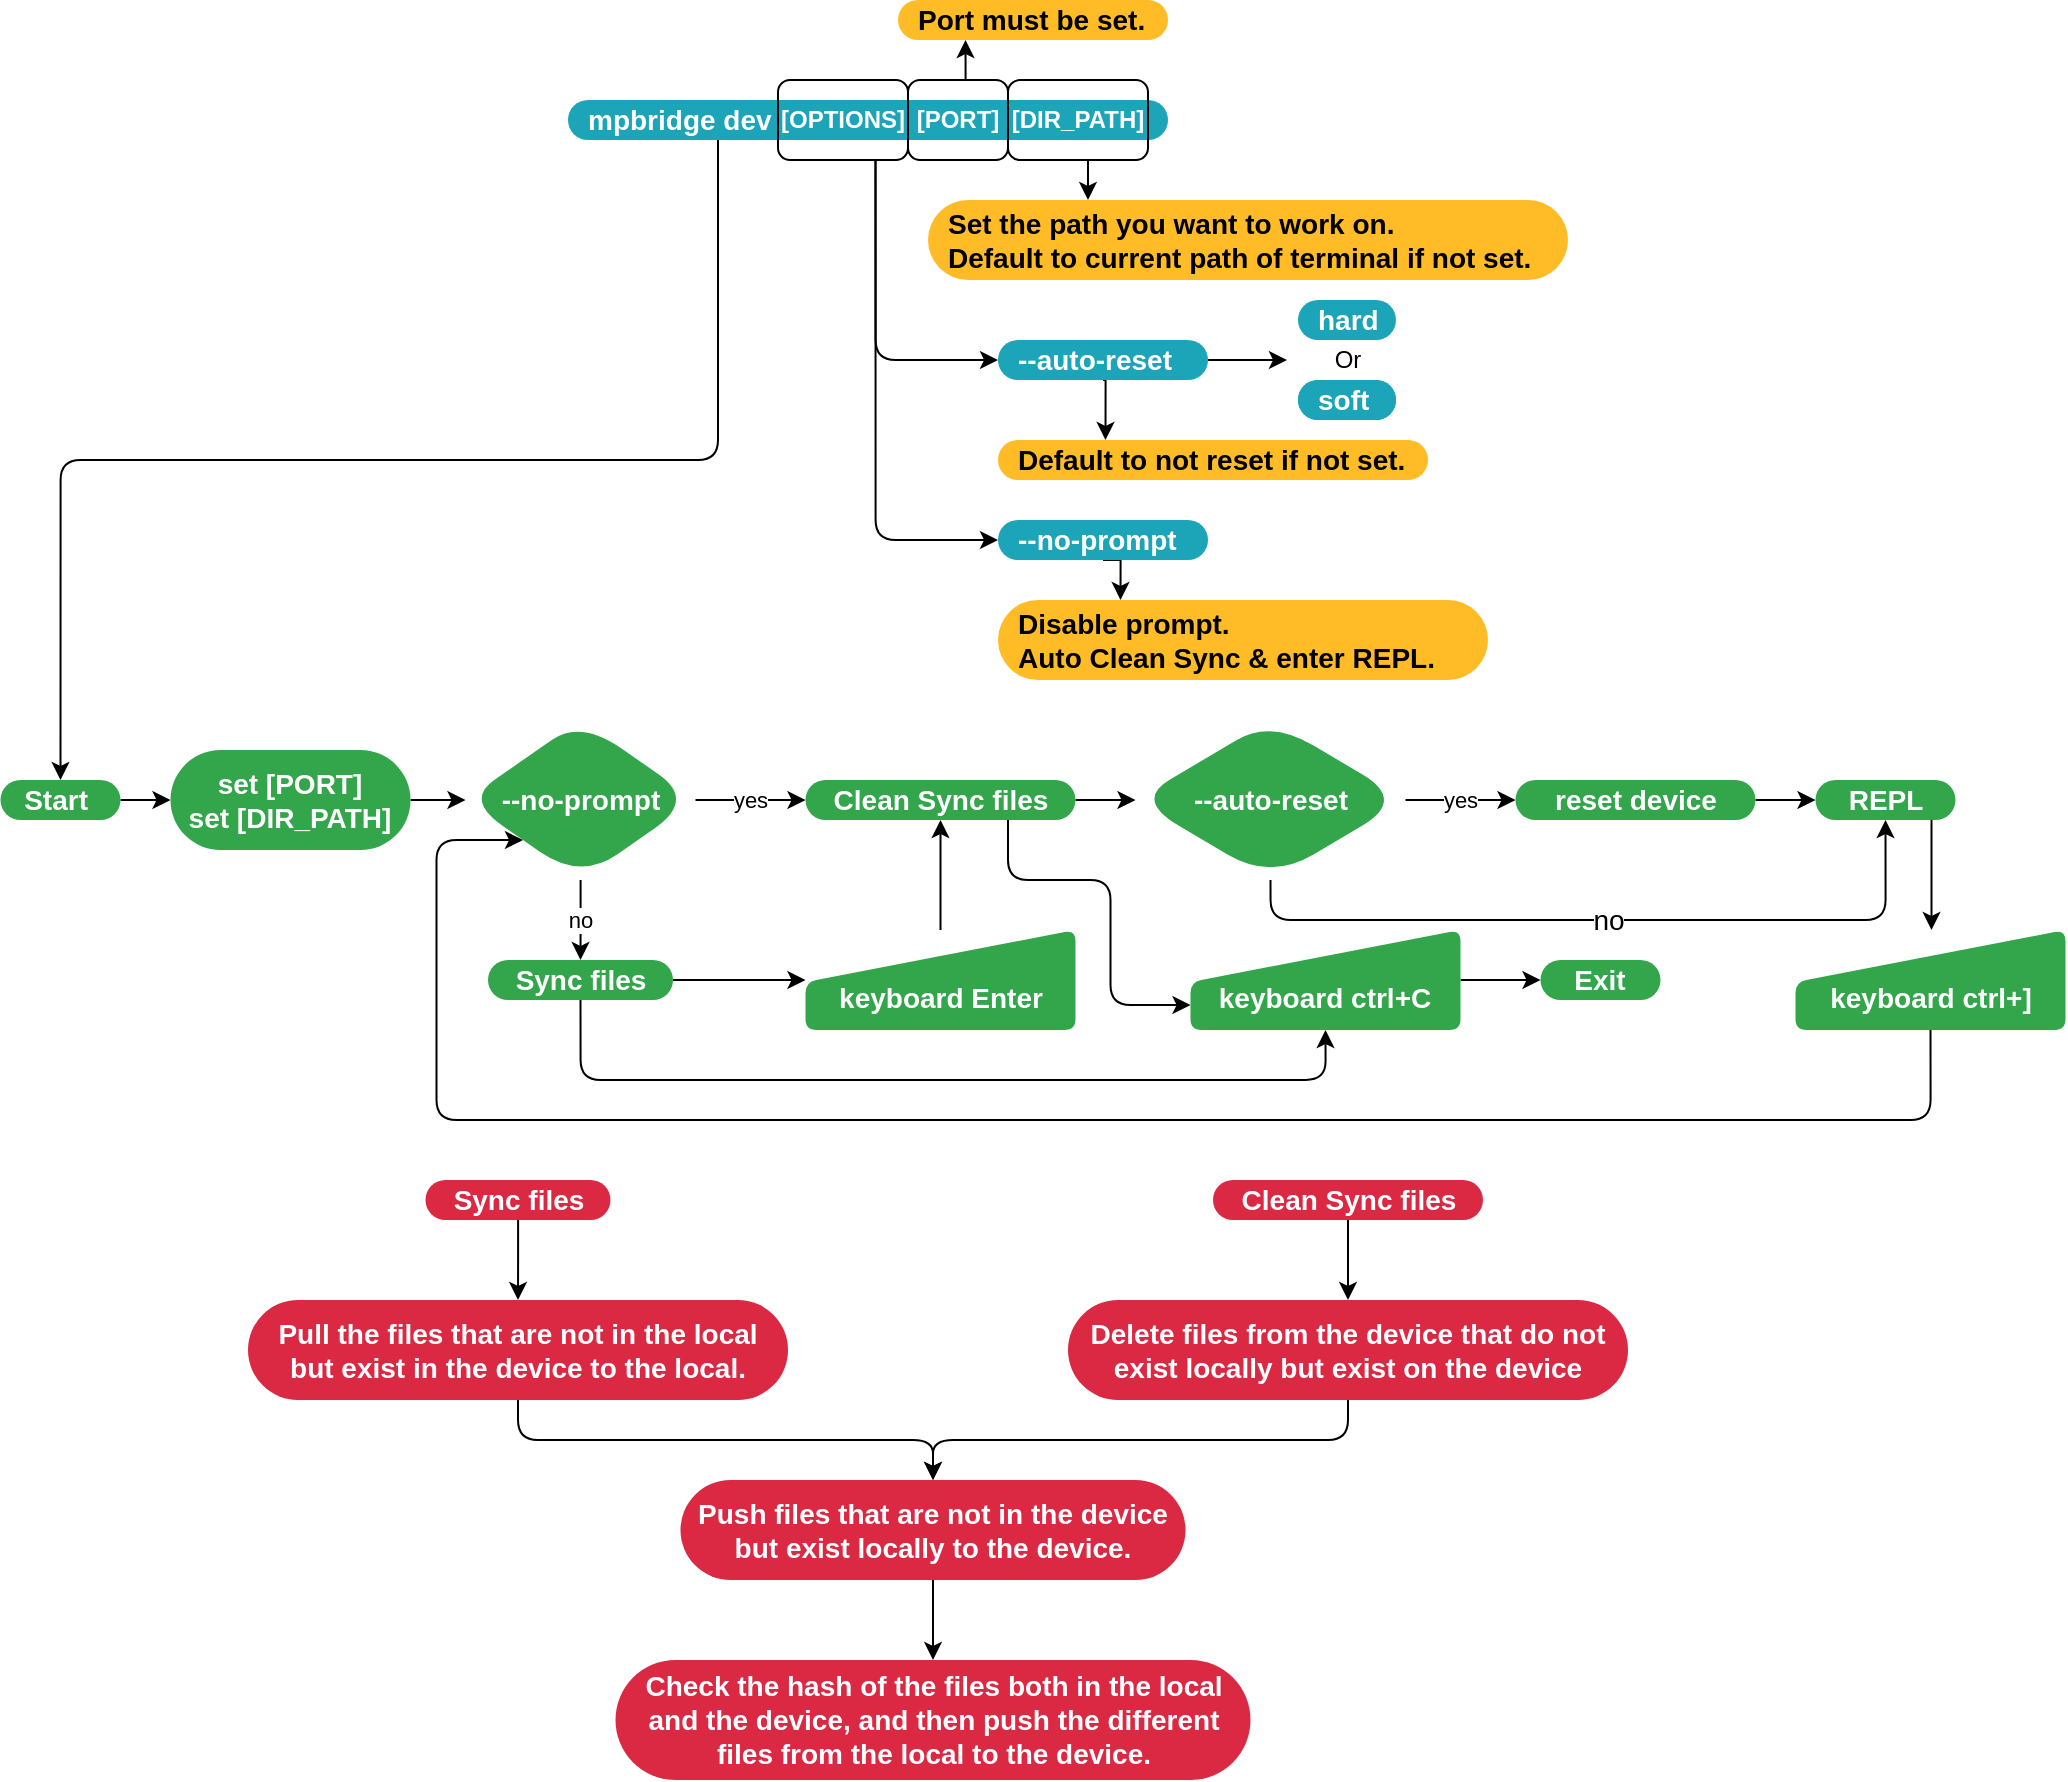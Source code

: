 <mxfile version="20.8.20" type="github" pages="3">
  <diagram name="Page-1" id="c7558073-3199-34d8-9f00-42111426c3f3">
    <mxGraphModel dx="1930" dy="1352" grid="1" gridSize="10" guides="1" tooltips="1" connect="1" arrows="1" fold="1" page="1" pageScale="1" pageWidth="826" pageHeight="1169" background="none" math="0" shadow="0">
      <root>
        <mxCell id="0" />
        <mxCell id="1" parent="0" />
        <mxCell id="varm7BmF9Hz2hoY3t86C-212" style="edgeStyle=orthogonalEdgeStyle;rounded=1;orthogonalLoop=1;jettySize=auto;html=1;exitX=0.25;exitY=1;exitDx=0;exitDy=0;entryX=0.5;entryY=0;entryDx=0;entryDy=0;labelBorderColor=none;fontSize=14;fontColor=#000000;" parent="1" source="varm7BmF9Hz2hoY3t86C-103" target="varm7BmF9Hz2hoY3t86C-161" edge="1">
          <mxGeometry relative="1" as="geometry" />
        </mxCell>
        <mxCell id="varm7BmF9Hz2hoY3t86C-103" value="mpbridge dev&amp;nbsp;&amp;nbsp;" style="rounded=1;whiteSpace=wrap;html=1;arcSize=50;strokeColor=none;strokeWidth=1;fillColor=#1CA5B8;fontColor=#ffffff;whiteSpace=wrap;align=left;verticalAlign=middle;spacingLeft=0;fontStyle=1;fontSize=14;spacing=10;" parent="1" vertex="1">
          <mxGeometry x="330" y="190" width="300" height="20" as="geometry" />
        </mxCell>
        <mxCell id="varm7BmF9Hz2hoY3t86C-105" value="Port must be set." style="rounded=1;whiteSpace=wrap;html=1;arcSize=50;strokeColor=none;strokeWidth=1;fillColor=#FFBC26;fontColor=#000000;whiteSpace=wrap;align=left;verticalAlign=middle;spacingLeft=0;fontStyle=1;fontSize=14;spacing=10;" parent="1" vertex="1">
          <mxGeometry x="495" y="140" width="135" height="20" as="geometry" />
        </mxCell>
        <mxCell id="varm7BmF9Hz2hoY3t86C-110" value="&lt;div&gt;Set the path you want to work on.&lt;/div&gt;&lt;div&gt;Default to current path of terminal if not set.&lt;/div&gt;" style="rounded=1;whiteSpace=wrap;html=1;arcSize=50;strokeColor=none;strokeWidth=1;fillColor=#FFBC26;fontColor=#000000;whiteSpace=wrap;align=left;verticalAlign=middle;spacingLeft=0;fontStyle=1;fontSize=14;spacing=10;" parent="1" vertex="1">
          <mxGeometry x="510" y="240" width="320" height="40" as="geometry" />
        </mxCell>
        <mxCell id="varm7BmF9Hz2hoY3t86C-157" style="edgeStyle=orthogonalEdgeStyle;rounded=0;orthogonalLoop=1;jettySize=auto;html=1;exitX=0.5;exitY=0;exitDx=0;exitDy=0;entryX=0.25;entryY=1;entryDx=0;entryDy=0;" parent="1" source="varm7BmF9Hz2hoY3t86C-122" target="varm7BmF9Hz2hoY3t86C-105" edge="1">
          <mxGeometry relative="1" as="geometry" />
        </mxCell>
        <mxCell id="varm7BmF9Hz2hoY3t86C-122" value="&lt;b&gt;&lt;font color=&quot;#ffffff&quot;&gt;[PORT]&lt;/font&gt;&lt;/b&gt;" style="rounded=1;whiteSpace=wrap;html=1;fillStyle=auto;fillColor=none;" parent="1" vertex="1">
          <mxGeometry x="500" y="180" width="50" height="40" as="geometry" />
        </mxCell>
        <mxCell id="varm7BmF9Hz2hoY3t86C-158" style="edgeStyle=orthogonalEdgeStyle;rounded=0;orthogonalLoop=1;jettySize=auto;html=1;exitX=0.5;exitY=1;exitDx=0;exitDy=0;entryX=0.25;entryY=0;entryDx=0;entryDy=0;" parent="1" source="varm7BmF9Hz2hoY3t86C-123" target="varm7BmF9Hz2hoY3t86C-110" edge="1">
          <mxGeometry relative="1" as="geometry" />
        </mxCell>
        <mxCell id="varm7BmF9Hz2hoY3t86C-123" value="&lt;b&gt;&lt;font color=&quot;#ffffff&quot;&gt;[DIR_PATH]&lt;/font&gt;&lt;/b&gt;" style="rounded=1;whiteSpace=wrap;html=1;fillStyle=auto;fillColor=none;" parent="1" vertex="1">
          <mxGeometry x="550" y="180" width="70" height="40" as="geometry" />
        </mxCell>
        <mxCell id="varm7BmF9Hz2hoY3t86C-130" style="edgeStyle=orthogonalEdgeStyle;rounded=1;orthogonalLoop=1;jettySize=auto;html=1;exitX=0.75;exitY=1;exitDx=0;exitDy=0;entryX=0;entryY=0.5;entryDx=0;entryDy=0;startArrow=none;" parent="1" source="varm7BmF9Hz2hoY3t86C-129" target="varm7BmF9Hz2hoY3t86C-133" edge="1">
          <mxGeometry relative="1" as="geometry">
            <mxPoint x="490" y="260" as="sourcePoint" />
            <mxPoint x="630" y="300.0" as="targetPoint" />
            <Array as="points">
              <mxPoint x="484" y="320" />
            </Array>
          </mxGeometry>
        </mxCell>
        <mxCell id="varm7BmF9Hz2hoY3t86C-151" style="edgeStyle=orthogonalEdgeStyle;rounded=1;orthogonalLoop=1;jettySize=auto;html=1;exitX=0.75;exitY=1;exitDx=0;exitDy=0;entryX=0;entryY=0.5;entryDx=0;entryDy=0;" parent="1" source="varm7BmF9Hz2hoY3t86C-129" target="varm7BmF9Hz2hoY3t86C-150" edge="1">
          <mxGeometry relative="1" as="geometry" />
        </mxCell>
        <mxCell id="varm7BmF9Hz2hoY3t86C-129" value="&lt;font color=&quot;#ffffff&quot;&gt;&lt;b&gt;[OPTIONS]&lt;/b&gt;&lt;/font&gt;" style="rounded=1;whiteSpace=wrap;html=1;fillStyle=auto;fillColor=none;" parent="1" vertex="1">
          <mxGeometry x="435" y="180" width="65" height="40" as="geometry" />
        </mxCell>
        <mxCell id="varm7BmF9Hz2hoY3t86C-146" style="edgeStyle=orthogonalEdgeStyle;rounded=0;orthogonalLoop=1;jettySize=auto;html=1;exitX=1;exitY=0.5;exitDx=0;exitDy=0;entryX=0;entryY=0.5;entryDx=0;entryDy=0;" parent="1" source="varm7BmF9Hz2hoY3t86C-133" target="varm7BmF9Hz2hoY3t86C-143" edge="1">
          <mxGeometry relative="1" as="geometry" />
        </mxCell>
        <mxCell id="varm7BmF9Hz2hoY3t86C-159" style="edgeStyle=orthogonalEdgeStyle;rounded=0;orthogonalLoop=1;jettySize=auto;html=1;exitX=0.5;exitY=1;exitDx=0;exitDy=0;entryX=0.25;entryY=0;entryDx=0;entryDy=0;" parent="1" source="varm7BmF9Hz2hoY3t86C-133" target="varm7BmF9Hz2hoY3t86C-147" edge="1">
          <mxGeometry relative="1" as="geometry" />
        </mxCell>
        <mxCell id="varm7BmF9Hz2hoY3t86C-133" value="--auto-reset" style="rounded=1;whiteSpace=wrap;html=1;fontSize=14;align=left;fillColor=#1CA5B8;strokeColor=none;fontColor=#ffffff;arcSize=50;strokeWidth=1;spacingLeft=0;fontStyle=1;spacing=10;" parent="1" vertex="1">
          <mxGeometry x="545" y="310" width="105" height="20" as="geometry" />
        </mxCell>
        <mxCell id="varm7BmF9Hz2hoY3t86C-144" value="" style="group" parent="1" vertex="1" connectable="0">
          <mxGeometry x="695" y="290" width="54.5" height="60" as="geometry" />
        </mxCell>
        <mxCell id="varm7BmF9Hz2hoY3t86C-137" value="soft" style="rounded=1;whiteSpace=wrap;html=1;fontSize=14;align=left;fillColor=#1CA5B8;strokeColor=none;fontColor=#ffffff;arcSize=50;strokeWidth=1;spacingLeft=0;fontStyle=1;spacing=10;" parent="varm7BmF9Hz2hoY3t86C-144" vertex="1">
          <mxGeometry y="40" width="49" height="20" as="geometry" />
        </mxCell>
        <mxCell id="varm7BmF9Hz2hoY3t86C-145" value="" style="group" parent="varm7BmF9Hz2hoY3t86C-144" vertex="1" connectable="0">
          <mxGeometry x="-5.5" width="60" height="60" as="geometry" />
        </mxCell>
        <mxCell id="varm7BmF9Hz2hoY3t86C-136" value="hard" style="rounded=1;whiteSpace=wrap;html=1;fontSize=14;align=left;fillColor=#1CA5B8;strokeColor=none;fontColor=#ffffff;arcSize=50;strokeWidth=1;spacingLeft=0;fontStyle=1;spacing=10;" parent="varm7BmF9Hz2hoY3t86C-145" vertex="1">
          <mxGeometry x="5.5" width="49" height="20" as="geometry" />
        </mxCell>
        <mxCell id="varm7BmF9Hz2hoY3t86C-142" value="soft" style="rounded=1;whiteSpace=wrap;html=1;fontSize=14;align=left;fillColor=#1CA5B8;strokeColor=none;fontColor=#ffffff;arcSize=50;strokeWidth=1;spacingLeft=0;fontStyle=1;spacing=10;" parent="varm7BmF9Hz2hoY3t86C-145" vertex="1">
          <mxGeometry x="5.5" y="40" width="49" height="20" as="geometry" />
        </mxCell>
        <mxCell id="varm7BmF9Hz2hoY3t86C-143" value="Or" style="text;html=1;strokeColor=none;fillColor=none;align=center;verticalAlign=middle;whiteSpace=wrap;rounded=0;" parent="varm7BmF9Hz2hoY3t86C-145" vertex="1">
          <mxGeometry y="15" width="60" height="30" as="geometry" />
        </mxCell>
        <mxCell id="varm7BmF9Hz2hoY3t86C-147" value="Default to not reset if not set." style="rounded=1;whiteSpace=wrap;html=1;arcSize=50;strokeColor=none;strokeWidth=1;fillColor=#FFBC26;fontColor=#000000;whiteSpace=wrap;align=left;verticalAlign=middle;spacingLeft=0;fontStyle=1;fontSize=14;spacing=10;" parent="1" vertex="1">
          <mxGeometry x="545" y="360" width="215" height="20" as="geometry" />
        </mxCell>
        <mxCell id="varm7BmF9Hz2hoY3t86C-160" style="edgeStyle=orthogonalEdgeStyle;rounded=0;orthogonalLoop=1;jettySize=auto;html=1;exitX=0.5;exitY=1;exitDx=0;exitDy=0;entryX=0.25;entryY=0;entryDx=0;entryDy=0;" parent="1" source="varm7BmF9Hz2hoY3t86C-150" target="varm7BmF9Hz2hoY3t86C-156" edge="1">
          <mxGeometry relative="1" as="geometry" />
        </mxCell>
        <mxCell id="varm7BmF9Hz2hoY3t86C-150" value="--no-prompt" style="rounded=1;whiteSpace=wrap;html=1;fontSize=14;align=left;fillColor=#1CA5B8;strokeColor=none;fontColor=#ffffff;arcSize=50;strokeWidth=1;spacingLeft=0;fontStyle=1;spacing=10;" parent="1" vertex="1">
          <mxGeometry x="545" y="400" width="105" height="20" as="geometry" />
        </mxCell>
        <mxCell id="varm7BmF9Hz2hoY3t86C-156" value="Disable prompt.&lt;br&gt;Auto&amp;nbsp;Clean Sync &amp;amp; enter&amp;nbsp;REPL." style="rounded=1;whiteSpace=wrap;html=1;arcSize=50;strokeColor=none;strokeWidth=1;fillColor=#FFBC26;fontColor=#000000;whiteSpace=wrap;align=left;verticalAlign=middle;spacingLeft=0;fontStyle=1;fontSize=14;spacing=10;" parent="1" vertex="1">
          <mxGeometry x="545" y="440" width="245" height="40" as="geometry" />
        </mxCell>
        <mxCell id="4ESGH94lrr7zL_kRy-XP-4" style="edgeStyle=orthogonalEdgeStyle;rounded=0;orthogonalLoop=1;jettySize=auto;html=1;exitX=1;exitY=0.5;exitDx=0;exitDy=0;entryX=0;entryY=0.5;entryDx=0;entryDy=0;fontColor=#FFFFFF;" parent="1" source="varm7BmF9Hz2hoY3t86C-161" target="4ESGH94lrr7zL_kRy-XP-1" edge="1">
          <mxGeometry relative="1" as="geometry" />
        </mxCell>
        <mxCell id="varm7BmF9Hz2hoY3t86C-161" value="Start&amp;nbsp;" style="rounded=1;whiteSpace=wrap;html=1;arcSize=50;strokeColor=none;strokeWidth=1;fillColor=#33A64C;fontColor=#FFFFFF;whiteSpace=wrap;align=center;verticalAlign=middle;spacingLeft=0;fontStyle=1;fontSize=14;spacing=10;fillStyle=auto;" parent="1" vertex="1">
          <mxGeometry x="46.25" y="530" width="60" height="20" as="geometry" />
        </mxCell>
        <mxCell id="varm7BmF9Hz2hoY3t86C-171" value="yes" style="edgeStyle=orthogonalEdgeStyle;rounded=1;orthogonalLoop=1;jettySize=auto;html=1;" parent="1" source="varm7BmF9Hz2hoY3t86C-168" target="varm7BmF9Hz2hoY3t86C-170" edge="1">
          <mxGeometry relative="1" as="geometry" />
        </mxCell>
        <mxCell id="varm7BmF9Hz2hoY3t86C-187" value="no" style="edgeStyle=orthogonalEdgeStyle;rounded=1;orthogonalLoop=1;jettySize=auto;html=1;labelBorderColor=none;fontColor=default;" parent="1" source="varm7BmF9Hz2hoY3t86C-168" target="varm7BmF9Hz2hoY3t86C-186" edge="1">
          <mxGeometry relative="1" as="geometry" />
        </mxCell>
        <mxCell id="varm7BmF9Hz2hoY3t86C-168" value="--no-prompt" style="rhombus;whiteSpace=wrap;html=1;fontSize=14;fillColor=#33A64C;strokeColor=none;fontColor=#FFFFFF;rounded=1;arcSize=50;strokeWidth=1;spacingLeft=0;fontStyle=1;spacing=10;fillStyle=auto;" parent="1" vertex="1">
          <mxGeometry x="278.75" y="500" width="115" height="80" as="geometry" />
        </mxCell>
        <mxCell id="varm7BmF9Hz2hoY3t86C-175" value="" style="edgeStyle=orthogonalEdgeStyle;rounded=1;orthogonalLoop=1;jettySize=auto;html=1;fontColor=#000000;" parent="1" source="varm7BmF9Hz2hoY3t86C-170" target="varm7BmF9Hz2hoY3t86C-174" edge="1">
          <mxGeometry relative="1" as="geometry" />
        </mxCell>
        <mxCell id="wGB_yLmu1SVpgj2lkMKc-12" style="edgeStyle=orthogonalEdgeStyle;rounded=1;orthogonalLoop=1;jettySize=auto;html=1;exitX=0.75;exitY=1;exitDx=0;exitDy=0;entryX=0;entryY=0.75;entryDx=0;entryDy=0;fontColor=#000000;" parent="1" source="varm7BmF9Hz2hoY3t86C-170" target="varm7BmF9Hz2hoY3t86C-204" edge="1">
          <mxGeometry relative="1" as="geometry">
            <Array as="points">
              <mxPoint x="550.25" y="580" />
              <mxPoint x="601.25" y="580" />
              <mxPoint x="601.25" y="643" />
            </Array>
          </mxGeometry>
        </mxCell>
        <mxCell id="varm7BmF9Hz2hoY3t86C-170" value="Clean Sync files" style="whiteSpace=wrap;html=1;fontSize=14;fillColor=#33A64C;strokeColor=none;fontColor=#FFFFFF;rounded=1;arcSize=50;strokeWidth=1;spacingLeft=0;fontStyle=1;spacing=10;fillStyle=auto;" parent="1" vertex="1">
          <mxGeometry x="448.75" y="530" width="135" height="20" as="geometry" />
        </mxCell>
        <mxCell id="varm7BmF9Hz2hoY3t86C-182" value="yes" style="edgeStyle=orthogonalEdgeStyle;rounded=1;orthogonalLoop=1;jettySize=auto;html=1;fontColor=default;labelBorderColor=none;" parent="1" source="varm7BmF9Hz2hoY3t86C-174" target="varm7BmF9Hz2hoY3t86C-181" edge="1">
          <mxGeometry relative="1" as="geometry" />
        </mxCell>
        <mxCell id="varm7BmF9Hz2hoY3t86C-199" value="no" style="edgeStyle=orthogonalEdgeStyle;rounded=1;orthogonalLoop=1;jettySize=auto;html=1;exitX=0.5;exitY=1;exitDx=0;exitDy=0;entryX=0.5;entryY=1;entryDx=0;entryDy=0;labelBorderColor=none;fontSize=14;fontColor=#000000;" parent="1" source="varm7BmF9Hz2hoY3t86C-174" target="varm7BmF9Hz2hoY3t86C-195" edge="1">
          <mxGeometry relative="1" as="geometry" />
        </mxCell>
        <mxCell id="varm7BmF9Hz2hoY3t86C-174" value="--auto-reset" style="rhombus;whiteSpace=wrap;html=1;fontSize=14;fillColor=#33A64C;strokeColor=none;fontColor=#FFFFFF;rounded=1;arcSize=50;strokeWidth=1;spacingLeft=0;fontStyle=1;spacing=10;fillStyle=auto;" parent="1" vertex="1">
          <mxGeometry x="613.75" y="500" width="135" height="80" as="geometry" />
        </mxCell>
        <mxCell id="varm7BmF9Hz2hoY3t86C-196" value="" style="edgeStyle=orthogonalEdgeStyle;rounded=1;orthogonalLoop=1;jettySize=auto;html=1;labelBorderColor=none;fontSize=14;fontColor=#FFFFFF;" parent="1" source="varm7BmF9Hz2hoY3t86C-181" target="varm7BmF9Hz2hoY3t86C-195" edge="1">
          <mxGeometry relative="1" as="geometry" />
        </mxCell>
        <mxCell id="varm7BmF9Hz2hoY3t86C-181" value="reset device" style="whiteSpace=wrap;html=1;fontSize=14;fillColor=#33A64C;strokeColor=none;fontColor=#FFFFFF;rounded=1;arcSize=50;strokeWidth=1;spacingLeft=0;fontStyle=1;spacing=10;fillStyle=auto;" parent="1" vertex="1">
          <mxGeometry x="803.75" y="530" width="120" height="20" as="geometry" />
        </mxCell>
        <mxCell id="varm7BmF9Hz2hoY3t86C-192" value="" style="edgeStyle=orthogonalEdgeStyle;rounded=1;orthogonalLoop=1;jettySize=auto;html=1;labelBorderColor=none;fontSize=14;fontColor=#FFFFFF;" parent="1" source="varm7BmF9Hz2hoY3t86C-186" target="varm7BmF9Hz2hoY3t86C-190" edge="1">
          <mxGeometry relative="1" as="geometry" />
        </mxCell>
        <mxCell id="wGB_yLmu1SVpgj2lkMKc-11" style="edgeStyle=orthogonalEdgeStyle;rounded=1;orthogonalLoop=1;jettySize=auto;html=1;exitX=0.5;exitY=1;exitDx=0;exitDy=0;entryX=0.5;entryY=1;entryDx=0;entryDy=0;fontColor=#000000;" parent="1" source="varm7BmF9Hz2hoY3t86C-186" target="varm7BmF9Hz2hoY3t86C-204" edge="1">
          <mxGeometry relative="1" as="geometry">
            <Array as="points">
              <mxPoint x="336.25" y="680" />
              <mxPoint x="708.25" y="680" />
            </Array>
          </mxGeometry>
        </mxCell>
        <mxCell id="varm7BmF9Hz2hoY3t86C-186" value="Sync files" style="rounded=1;whiteSpace=wrap;html=1;arcSize=50;strokeColor=none;strokeWidth=1;fillColor=#33A64C;fontColor=#FFFFFF;whiteSpace=wrap;align=center;verticalAlign=middle;spacingLeft=0;fontStyle=1;fontSize=14;spacing=10;fillStyle=auto;" parent="1" vertex="1">
          <mxGeometry x="290" y="620" width="92.5" height="20" as="geometry" />
        </mxCell>
        <mxCell id="varm7BmF9Hz2hoY3t86C-193" value="" style="edgeStyle=orthogonalEdgeStyle;rounded=1;orthogonalLoop=1;jettySize=auto;html=1;labelBorderColor=none;fontSize=14;fontColor=#FFFFFF;" parent="1" source="varm7BmF9Hz2hoY3t86C-190" target="varm7BmF9Hz2hoY3t86C-170" edge="1">
          <mxGeometry relative="1" as="geometry" />
        </mxCell>
        <mxCell id="varm7BmF9Hz2hoY3t86C-190" value="&lt;font color=&quot;#ffffff&quot; style=&quot;font-size: 14px;&quot;&gt;&lt;b&gt;&amp;nbsp; &amp;nbsp; &amp;nbsp; &lt;br&gt;keyboard Enter&lt;/b&gt;&lt;/font&gt;" style="html=1;strokeWidth=2;shape=manualInput;whiteSpace=wrap;rounded=1;size=26;arcSize=11;fillStyle=auto;strokeColor=none;fillColor=#33a64c;" parent="1" vertex="1">
          <mxGeometry x="448.75" y="605" width="135" height="50" as="geometry" />
        </mxCell>
        <mxCell id="varm7BmF9Hz2hoY3t86C-198" value="" style="edgeStyle=orthogonalEdgeStyle;rounded=1;orthogonalLoop=1;jettySize=auto;html=1;labelBorderColor=none;fontSize=14;fontColor=#FFFFFF;" parent="1" source="varm7BmF9Hz2hoY3t86C-195" target="varm7BmF9Hz2hoY3t86C-197" edge="1">
          <mxGeometry relative="1" as="geometry">
            <Array as="points">
              <mxPoint x="1011.75" y="580" />
              <mxPoint x="1011.75" y="580" />
            </Array>
          </mxGeometry>
        </mxCell>
        <mxCell id="varm7BmF9Hz2hoY3t86C-195" value="REPL" style="whiteSpace=wrap;html=1;fontSize=14;fillColor=#33A64C;strokeColor=none;fontColor=#FFFFFF;rounded=1;arcSize=50;strokeWidth=1;spacingLeft=0;fontStyle=1;spacing=10;fillStyle=auto;" parent="1" vertex="1">
          <mxGeometry x="953.75" y="530" width="70" height="20" as="geometry" />
        </mxCell>
        <mxCell id="4ESGH94lrr7zL_kRy-XP-3" style="edgeStyle=orthogonalEdgeStyle;rounded=1;orthogonalLoop=1;jettySize=auto;html=1;exitX=0.5;exitY=1;exitDx=0;exitDy=0;entryX=0;entryY=1;entryDx=0;entryDy=0;fontColor=#FFFFFF;" parent="1" source="varm7BmF9Hz2hoY3t86C-197" target="varm7BmF9Hz2hoY3t86C-168" edge="1">
          <mxGeometry relative="1" as="geometry">
            <Array as="points">
              <mxPoint x="1011.25" y="700" />
              <mxPoint x="264.25" y="700" />
              <mxPoint x="264.25" y="560" />
            </Array>
          </mxGeometry>
        </mxCell>
        <mxCell id="varm7BmF9Hz2hoY3t86C-197" value="&lt;font color=&quot;#ffffff&quot; style=&quot;font-size: 14px;&quot;&gt;&lt;b&gt;&amp;nbsp; &amp;nbsp; &amp;nbsp; &lt;br&gt;keyboard ctrl+]&lt;/b&gt;&lt;/font&gt;" style="html=1;strokeWidth=2;shape=manualInput;whiteSpace=wrap;rounded=1;size=26;arcSize=11;fillStyle=auto;strokeColor=none;fillColor=#33a64c;" parent="1" vertex="1">
          <mxGeometry x="943.75" y="605" width="135" height="50" as="geometry" />
        </mxCell>
        <mxCell id="varm7BmF9Hz2hoY3t86C-207" style="edgeStyle=orthogonalEdgeStyle;rounded=1;orthogonalLoop=1;jettySize=auto;html=1;exitX=1;exitY=0.5;exitDx=0;exitDy=0;entryX=0;entryY=0.5;entryDx=0;entryDy=0;labelBorderColor=none;fontSize=14;fontColor=#000000;" parent="1" source="varm7BmF9Hz2hoY3t86C-204" target="varm7BmF9Hz2hoY3t86C-206" edge="1">
          <mxGeometry relative="1" as="geometry" />
        </mxCell>
        <mxCell id="varm7BmF9Hz2hoY3t86C-204" value="&lt;font color=&quot;#ffffff&quot; style=&quot;font-size: 14px;&quot;&gt;&lt;b&gt;&amp;nbsp; &amp;nbsp; &amp;nbsp; &lt;br&gt;keyboard ctrl+C&lt;/b&gt;&lt;/font&gt;" style="html=1;strokeWidth=2;shape=manualInput;whiteSpace=wrap;rounded=1;size=26;arcSize=11;fillStyle=auto;strokeColor=none;fillColor=#33a64c;" parent="1" vertex="1">
          <mxGeometry x="641.25" y="605" width="135" height="50" as="geometry" />
        </mxCell>
        <mxCell id="varm7BmF9Hz2hoY3t86C-206" value="Exit" style="rounded=1;whiteSpace=wrap;html=1;arcSize=50;strokeColor=none;strokeWidth=1;fillColor=#33A64C;fontColor=#FFFFFF;whiteSpace=wrap;align=center;verticalAlign=middle;spacingLeft=0;fontStyle=1;fontSize=14;spacing=10;fillStyle=auto;" parent="1" vertex="1">
          <mxGeometry x="816.25" y="620" width="60" height="20" as="geometry" />
        </mxCell>
        <mxCell id="4ESGH94lrr7zL_kRy-XP-5" style="edgeStyle=orthogonalEdgeStyle;rounded=0;orthogonalLoop=1;jettySize=auto;html=1;exitX=1;exitY=0.5;exitDx=0;exitDy=0;entryX=0;entryY=0.5;entryDx=0;entryDy=0;fontColor=#FFFFFF;" parent="1" source="4ESGH94lrr7zL_kRy-XP-1" target="varm7BmF9Hz2hoY3t86C-168" edge="1">
          <mxGeometry relative="1" as="geometry" />
        </mxCell>
        <mxCell id="4ESGH94lrr7zL_kRy-XP-1" value="set [PORT]&lt;br&gt;set&amp;nbsp;[DIR_PATH]" style="whiteSpace=wrap;html=1;fontSize=14;fillColor=#33A64C;strokeColor=none;fontColor=#FFFFFF;rounded=1;arcSize=50;strokeWidth=1;spacingLeft=0;fontStyle=1;spacing=10;fillStyle=auto;" parent="1" vertex="1">
          <mxGeometry x="131.25" y="515" width="120" height="50" as="geometry" />
        </mxCell>
        <mxCell id="wGB_yLmu1SVpgj2lkMKc-4" value="" style="edgeStyle=orthogonalEdgeStyle;rounded=0;orthogonalLoop=1;jettySize=auto;html=1;fontColor=#000000;" parent="1" source="TfQ3e1Z_DDXTJXfwlexU-1" target="wGB_yLmu1SVpgj2lkMKc-1" edge="1">
          <mxGeometry relative="1" as="geometry" />
        </mxCell>
        <mxCell id="TfQ3e1Z_DDXTJXfwlexU-1" value="Sync files" style="rounded=1;whiteSpace=wrap;html=1;arcSize=50;strokeColor=none;strokeWidth=1;fillColor=#DB2843;fontColor=#FFFFFF;whiteSpace=wrap;align=center;verticalAlign=middle;spacingLeft=0;fontStyle=1;fontSize=14;spacing=10;fillStyle=auto;" parent="1" vertex="1">
          <mxGeometry x="258.75" y="730" width="92.5" height="20" as="geometry" />
        </mxCell>
        <mxCell id="wGB_yLmu1SVpgj2lkMKc-5" value="" style="edgeStyle=orthogonalEdgeStyle;rounded=0;orthogonalLoop=1;jettySize=auto;html=1;fontColor=#000000;" parent="1" source="TfQ3e1Z_DDXTJXfwlexU-2" target="wGB_yLmu1SVpgj2lkMKc-3" edge="1">
          <mxGeometry relative="1" as="geometry" />
        </mxCell>
        <mxCell id="TfQ3e1Z_DDXTJXfwlexU-2" value="Clean Sync files" style="whiteSpace=wrap;html=1;fontSize=14;fillColor=#DB2843;strokeColor=none;fontColor=#FFFFFF;rounded=1;arcSize=50;strokeWidth=1;spacingLeft=0;fontStyle=1;spacing=10;fillStyle=auto;" parent="1" vertex="1">
          <mxGeometry x="652.5" y="730" width="135" height="20" as="geometry" />
        </mxCell>
        <mxCell id="wGB_yLmu1SVpgj2lkMKc-8" style="edgeStyle=orthogonalEdgeStyle;rounded=1;orthogonalLoop=1;jettySize=auto;html=1;exitX=0.5;exitY=1;exitDx=0;exitDy=0;entryX=0.5;entryY=0;entryDx=0;entryDy=0;fontColor=#000000;" parent="1" source="wGB_yLmu1SVpgj2lkMKc-1" target="wGB_yLmu1SVpgj2lkMKc-6" edge="1">
          <mxGeometry relative="1" as="geometry" />
        </mxCell>
        <mxCell id="wGB_yLmu1SVpgj2lkMKc-1" value="Pull the files that are not in the local but exist in the device to the local." style="whiteSpace=wrap;html=1;fontSize=14;fillColor=#db2843;strokeColor=none;fontColor=#FFFFFF;rounded=1;arcSize=50;strokeWidth=1;spacingLeft=0;fontStyle=1;spacing=10;fillStyle=auto;" parent="1" vertex="1">
          <mxGeometry x="170" y="790" width="270" height="50" as="geometry" />
        </mxCell>
        <mxCell id="wGB_yLmu1SVpgj2lkMKc-9" style="edgeStyle=orthogonalEdgeStyle;rounded=1;orthogonalLoop=1;jettySize=auto;html=1;exitX=0.5;exitY=1;exitDx=0;exitDy=0;entryX=0.5;entryY=0;entryDx=0;entryDy=0;fontColor=#000000;" parent="1" source="wGB_yLmu1SVpgj2lkMKc-3" target="wGB_yLmu1SVpgj2lkMKc-6" edge="1">
          <mxGeometry relative="1" as="geometry" />
        </mxCell>
        <mxCell id="wGB_yLmu1SVpgj2lkMKc-3" value="Delete files from the device that do not exist locally but exist on the device" style="whiteSpace=wrap;html=1;fontSize=14;fillColor=#db2843;strokeColor=none;fontColor=#FFFFFF;rounded=1;arcSize=50;strokeWidth=1;spacingLeft=0;fontStyle=1;spacing=10;fillStyle=auto;" parent="1" vertex="1">
          <mxGeometry x="580" y="790" width="280" height="50" as="geometry" />
        </mxCell>
        <mxCell id="wGB_yLmu1SVpgj2lkMKc-10" value="" style="edgeStyle=orthogonalEdgeStyle;rounded=0;orthogonalLoop=1;jettySize=auto;html=1;fontColor=#000000;" parent="1" source="wGB_yLmu1SVpgj2lkMKc-6" target="wGB_yLmu1SVpgj2lkMKc-7" edge="1">
          <mxGeometry relative="1" as="geometry" />
        </mxCell>
        <mxCell id="wGB_yLmu1SVpgj2lkMKc-6" value="Push files that are not in the device but exist locally to the device." style="whiteSpace=wrap;html=1;fontSize=14;fillColor=#db2843;strokeColor=none;fontColor=#FFFFFF;rounded=1;arcSize=50;strokeWidth=1;spacingLeft=0;fontStyle=1;spacing=10;fillStyle=auto;" parent="1" vertex="1">
          <mxGeometry x="386.25" y="880" width="252.5" height="50" as="geometry" />
        </mxCell>
        <mxCell id="wGB_yLmu1SVpgj2lkMKc-7" value="Check the hash of the files both in the local and the device,&amp;nbsp;and then push the different files from the local to the device." style="whiteSpace=wrap;html=1;fontSize=14;fillColor=#db2843;strokeColor=none;fontColor=#FFFFFF;rounded=1;arcSize=50;strokeWidth=1;spacingLeft=0;fontStyle=1;spacing=10;fillStyle=auto;" parent="1" vertex="1">
          <mxGeometry x="353.75" y="970" width="317.5" height="60" as="geometry" />
        </mxCell>
      </root>
    </mxGraphModel>
  </diagram>
  <diagram id="3utfsI1VflF9QZqchVde" name="Page-2">
    <mxGraphModel dx="965" dy="676" grid="1" gridSize="10" guides="1" tooltips="1" connect="1" arrows="1" fold="1" page="1" pageScale="1" pageWidth="827" pageHeight="1169" math="0" shadow="0">
      <root>
        <mxCell id="0" />
        <mxCell id="1" parent="0" />
        <mxCell id="WoEzrGaSntAcv9zGl9TD-2" value="mpbridge dev&amp;nbsp;&amp;nbsp;" style="rounded=1;whiteSpace=wrap;html=1;arcSize=50;strokeColor=none;strokeWidth=1;fillColor=#1CA5B8;fontColor=#ffffff;whiteSpace=wrap;align=left;verticalAlign=middle;spacingLeft=0;fontStyle=1;fontSize=14;spacing=10;" parent="1" vertex="1">
          <mxGeometry x="140" y="150" width="300" height="20" as="geometry" />
        </mxCell>
        <mxCell id="WoEzrGaSntAcv9zGl9TD-3" value="Port must be set." style="rounded=1;whiteSpace=wrap;html=1;arcSize=50;strokeColor=none;strokeWidth=1;fillColor=#FFBC26;fontColor=#000000;whiteSpace=wrap;align=left;verticalAlign=middle;spacingLeft=0;fontStyle=1;fontSize=14;spacing=10;" parent="1" vertex="1">
          <mxGeometry x="305" y="100" width="135" height="20" as="geometry" />
        </mxCell>
        <mxCell id="WoEzrGaSntAcv9zGl9TD-4" value="&lt;div&gt;Set the path you want to work on.&lt;/div&gt;&lt;div&gt;Default to current path of terminal if not set.&lt;/div&gt;" style="rounded=1;whiteSpace=wrap;html=1;arcSize=50;strokeColor=none;strokeWidth=1;fillColor=#FFBC26;fontColor=#000000;whiteSpace=wrap;align=left;verticalAlign=middle;spacingLeft=0;fontStyle=1;fontSize=14;spacing=10;" parent="1" vertex="1">
          <mxGeometry x="320" y="200" width="320" height="40" as="geometry" />
        </mxCell>
        <mxCell id="WoEzrGaSntAcv9zGl9TD-5" style="edgeStyle=orthogonalEdgeStyle;rounded=0;orthogonalLoop=1;jettySize=auto;html=1;exitX=0.5;exitY=0;exitDx=0;exitDy=0;entryX=0.25;entryY=1;entryDx=0;entryDy=0;" parent="1" source="WoEzrGaSntAcv9zGl9TD-6" target="WoEzrGaSntAcv9zGl9TD-3" edge="1">
          <mxGeometry relative="1" as="geometry" />
        </mxCell>
        <mxCell id="WoEzrGaSntAcv9zGl9TD-6" value="&lt;b&gt;&lt;font color=&quot;#ffffff&quot;&gt;[PORT]&lt;/font&gt;&lt;/b&gt;" style="rounded=1;whiteSpace=wrap;html=1;fillStyle=auto;fillColor=none;" parent="1" vertex="1">
          <mxGeometry x="310" y="140" width="50" height="40" as="geometry" />
        </mxCell>
        <mxCell id="WoEzrGaSntAcv9zGl9TD-7" style="edgeStyle=orthogonalEdgeStyle;rounded=0;orthogonalLoop=1;jettySize=auto;html=1;exitX=0.5;exitY=1;exitDx=0;exitDy=0;entryX=0.25;entryY=0;entryDx=0;entryDy=0;" parent="1" source="WoEzrGaSntAcv9zGl9TD-8" target="WoEzrGaSntAcv9zGl9TD-4" edge="1">
          <mxGeometry relative="1" as="geometry" />
        </mxCell>
        <mxCell id="WoEzrGaSntAcv9zGl9TD-8" value="&lt;b&gt;&lt;font color=&quot;#ffffff&quot;&gt;[DIR_PATH]&lt;/font&gt;&lt;/b&gt;" style="rounded=1;whiteSpace=wrap;html=1;fillStyle=auto;fillColor=none;" parent="1" vertex="1">
          <mxGeometry x="360" y="140" width="70" height="40" as="geometry" />
        </mxCell>
        <mxCell id="WoEzrGaSntAcv9zGl9TD-9" style="edgeStyle=orthogonalEdgeStyle;rounded=1;orthogonalLoop=1;jettySize=auto;html=1;exitX=0.75;exitY=1;exitDx=0;exitDy=0;entryX=0;entryY=0.5;entryDx=0;entryDy=0;startArrow=none;" parent="1" source="WoEzrGaSntAcv9zGl9TD-11" target="WoEzrGaSntAcv9zGl9TD-14" edge="1">
          <mxGeometry relative="1" as="geometry">
            <mxPoint x="300" y="220" as="sourcePoint" />
            <mxPoint x="440" y="260.0" as="targetPoint" />
            <Array as="points">
              <mxPoint x="294" y="280" />
            </Array>
          </mxGeometry>
        </mxCell>
        <mxCell id="WoEzrGaSntAcv9zGl9TD-10" style="edgeStyle=orthogonalEdgeStyle;rounded=1;orthogonalLoop=1;jettySize=auto;html=1;exitX=0.75;exitY=1;exitDx=0;exitDy=0;entryX=0;entryY=0.5;entryDx=0;entryDy=0;" parent="1" source="WoEzrGaSntAcv9zGl9TD-11" target="WoEzrGaSntAcv9zGl9TD-23" edge="1">
          <mxGeometry relative="1" as="geometry" />
        </mxCell>
        <mxCell id="WoEzrGaSntAcv9zGl9TD-11" value="&lt;font color=&quot;#ffffff&quot;&gt;&lt;b&gt;[OPTIONS]&lt;/b&gt;&lt;/font&gt;" style="rounded=1;whiteSpace=wrap;html=1;fillStyle=auto;fillColor=none;" parent="1" vertex="1">
          <mxGeometry x="245" y="140" width="65" height="40" as="geometry" />
        </mxCell>
        <mxCell id="WoEzrGaSntAcv9zGl9TD-12" style="edgeStyle=orthogonalEdgeStyle;rounded=0;orthogonalLoop=1;jettySize=auto;html=1;exitX=1;exitY=0.5;exitDx=0;exitDy=0;entryX=0;entryY=0.5;entryDx=0;entryDy=0;" parent="1" source="WoEzrGaSntAcv9zGl9TD-14" target="WoEzrGaSntAcv9zGl9TD-20" edge="1">
          <mxGeometry relative="1" as="geometry" />
        </mxCell>
        <mxCell id="WoEzrGaSntAcv9zGl9TD-13" style="edgeStyle=orthogonalEdgeStyle;rounded=0;orthogonalLoop=1;jettySize=auto;html=1;exitX=0.5;exitY=1;exitDx=0;exitDy=0;entryX=0.25;entryY=0;entryDx=0;entryDy=0;" parent="1" source="WoEzrGaSntAcv9zGl9TD-14" target="WoEzrGaSntAcv9zGl9TD-21" edge="1">
          <mxGeometry relative="1" as="geometry" />
        </mxCell>
        <mxCell id="WoEzrGaSntAcv9zGl9TD-14" value="--auto-reset" style="rounded=1;whiteSpace=wrap;html=1;fontSize=14;align=left;fillColor=#1CA5B8;strokeColor=none;fontColor=#ffffff;arcSize=50;strokeWidth=1;spacingLeft=0;fontStyle=1;spacing=10;" parent="1" vertex="1">
          <mxGeometry x="355" y="270" width="105" height="20" as="geometry" />
        </mxCell>
        <mxCell id="WoEzrGaSntAcv9zGl9TD-15" value="" style="group" parent="1" vertex="1" connectable="0">
          <mxGeometry x="505" y="250" width="54.5" height="60" as="geometry" />
        </mxCell>
        <mxCell id="WoEzrGaSntAcv9zGl9TD-16" value="soft" style="rounded=1;whiteSpace=wrap;html=1;fontSize=14;align=left;fillColor=#1CA5B8;strokeColor=none;fontColor=#ffffff;arcSize=50;strokeWidth=1;spacingLeft=0;fontStyle=1;spacing=10;" parent="WoEzrGaSntAcv9zGl9TD-15" vertex="1">
          <mxGeometry y="40" width="49" height="20" as="geometry" />
        </mxCell>
        <mxCell id="WoEzrGaSntAcv9zGl9TD-17" value="" style="group" parent="WoEzrGaSntAcv9zGl9TD-15" vertex="1" connectable="0">
          <mxGeometry x="-5.5" width="60" height="60" as="geometry" />
        </mxCell>
        <mxCell id="WoEzrGaSntAcv9zGl9TD-18" value="hard" style="rounded=1;whiteSpace=wrap;html=1;fontSize=14;align=left;fillColor=#1CA5B8;strokeColor=none;fontColor=#ffffff;arcSize=50;strokeWidth=1;spacingLeft=0;fontStyle=1;spacing=10;" parent="WoEzrGaSntAcv9zGl9TD-17" vertex="1">
          <mxGeometry x="5.5" width="49" height="20" as="geometry" />
        </mxCell>
        <mxCell id="WoEzrGaSntAcv9zGl9TD-19" value="soft" style="rounded=1;whiteSpace=wrap;html=1;fontSize=14;align=left;fillColor=#1CA5B8;strokeColor=none;fontColor=#ffffff;arcSize=50;strokeWidth=1;spacingLeft=0;fontStyle=1;spacing=10;" parent="WoEzrGaSntAcv9zGl9TD-17" vertex="1">
          <mxGeometry x="5.5" y="40" width="49" height="20" as="geometry" />
        </mxCell>
        <mxCell id="WoEzrGaSntAcv9zGl9TD-20" value="Or" style="text;html=1;strokeColor=none;fillColor=none;align=center;verticalAlign=middle;whiteSpace=wrap;rounded=0;" parent="WoEzrGaSntAcv9zGl9TD-17" vertex="1">
          <mxGeometry y="15" width="60" height="30" as="geometry" />
        </mxCell>
        <mxCell id="WoEzrGaSntAcv9zGl9TD-21" value="Default to not reset if not set." style="rounded=1;whiteSpace=wrap;html=1;arcSize=50;strokeColor=none;strokeWidth=1;fillColor=#FFBC26;fontColor=#000000;whiteSpace=wrap;align=left;verticalAlign=middle;spacingLeft=0;fontStyle=1;fontSize=14;spacing=10;" parent="1" vertex="1">
          <mxGeometry x="355" y="320" width="215" height="20" as="geometry" />
        </mxCell>
        <mxCell id="WoEzrGaSntAcv9zGl9TD-22" style="edgeStyle=orthogonalEdgeStyle;rounded=0;orthogonalLoop=1;jettySize=auto;html=1;exitX=0.5;exitY=1;exitDx=0;exitDy=0;entryX=0.25;entryY=0;entryDx=0;entryDy=0;" parent="1" source="WoEzrGaSntAcv9zGl9TD-23" target="WoEzrGaSntAcv9zGl9TD-24" edge="1">
          <mxGeometry relative="1" as="geometry" />
        </mxCell>
        <mxCell id="WoEzrGaSntAcv9zGl9TD-23" value="--no-prompt" style="rounded=1;whiteSpace=wrap;html=1;fontSize=14;align=left;fillColor=#1CA5B8;strokeColor=none;fontColor=#ffffff;arcSize=50;strokeWidth=1;spacingLeft=0;fontStyle=1;spacing=10;" parent="1" vertex="1">
          <mxGeometry x="355" y="360" width="105" height="20" as="geometry" />
        </mxCell>
        <mxCell id="WoEzrGaSntAcv9zGl9TD-24" value="Disable prompt.&lt;br&gt;Auto&amp;nbsp;Clean Sync &amp;amp; enter&amp;nbsp;REPL." style="rounded=1;whiteSpace=wrap;html=1;arcSize=50;strokeColor=none;strokeWidth=1;fillColor=#FFBC26;fontColor=#000000;whiteSpace=wrap;align=left;verticalAlign=middle;spacingLeft=0;fontStyle=1;fontSize=14;spacing=10;" parent="1" vertex="1">
          <mxGeometry x="355" y="400" width="245" height="40" as="geometry" />
        </mxCell>
        <mxCell id="WoEzrGaSntAcv9zGl9TD-55" style="edgeStyle=orthogonalEdgeStyle;rounded=0;orthogonalLoop=1;jettySize=auto;html=1;exitX=0.5;exitY=1;exitDx=0;exitDy=0;entryX=0.5;entryY=0;entryDx=0;entryDy=0;fontColor=#FFFFFF;" parent="1" source="WoEzrGaSntAcv9zGl9TD-26" target="WoEzrGaSntAcv9zGl9TD-51" edge="1">
          <mxGeometry relative="1" as="geometry" />
        </mxCell>
        <mxCell id="TDVEjBGRAASHHorFDKtL-6" style="edgeStyle=orthogonalEdgeStyle;rounded=0;orthogonalLoop=1;jettySize=auto;html=1;exitX=0.5;exitY=0;exitDx=0;exitDy=0;entryX=0.25;entryY=1;entryDx=0;entryDy=0;fontColor=#000000;" parent="1" source="WoEzrGaSntAcv9zGl9TD-26" target="WoEzrGaSntAcv9zGl9TD-2" edge="1">
          <mxGeometry relative="1" as="geometry" />
        </mxCell>
        <mxCell id="WoEzrGaSntAcv9zGl9TD-26" value="Start&amp;nbsp;" style="rounded=1;whiteSpace=wrap;html=1;arcSize=50;strokeColor=none;strokeWidth=1;fillColor=#33A64C;fontColor=#FFFFFF;whiteSpace=wrap;align=center;verticalAlign=middle;spacingLeft=0;fontStyle=1;fontSize=14;spacing=10;fillStyle=auto;" parent="1" vertex="1">
          <mxGeometry x="185.5" y="300" width="60" height="20" as="geometry" />
        </mxCell>
        <mxCell id="WoEzrGaSntAcv9zGl9TD-27" value="yes" style="edgeStyle=orthogonalEdgeStyle;rounded=1;orthogonalLoop=1;jettySize=auto;html=1;entryX=0.5;entryY=0;entryDx=0;entryDy=0;" parent="1" source="WoEzrGaSntAcv9zGl9TD-29" target="WoEzrGaSntAcv9zGl9TD-32" edge="1">
          <mxGeometry relative="1" as="geometry">
            <mxPoint x="368" y="540" as="targetPoint" />
          </mxGeometry>
        </mxCell>
        <mxCell id="WoEzrGaSntAcv9zGl9TD-28" value="no" style="edgeStyle=orthogonalEdgeStyle;rounded=1;orthogonalLoop=1;jettySize=auto;html=1;labelBorderColor=none;fontColor=default;" parent="1" source="WoEzrGaSntAcv9zGl9TD-29" target="WoEzrGaSntAcv9zGl9TD-40" edge="1">
          <mxGeometry relative="1" as="geometry" />
        </mxCell>
        <mxCell id="WoEzrGaSntAcv9zGl9TD-29" value="--no-prompt" style="rhombus;whiteSpace=wrap;html=1;fontSize=14;fillColor=#33A64C;strokeColor=none;fontColor=#FFFFFF;rounded=1;arcSize=50;strokeWidth=1;spacingLeft=0;fontStyle=1;spacing=10;fillStyle=auto;" parent="1" vertex="1">
          <mxGeometry x="158" y="410" width="115" height="80" as="geometry" />
        </mxCell>
        <mxCell id="TDVEjBGRAASHHorFDKtL-9" style="edgeStyle=orthogonalEdgeStyle;rounded=0;orthogonalLoop=1;jettySize=auto;html=1;exitX=0.75;exitY=1;exitDx=0;exitDy=0;entryX=1;entryY=0.5;entryDx=0;entryDy=0;fontColor=#000000;" parent="1" source="WoEzrGaSntAcv9zGl9TD-32" target="WoEzrGaSntAcv9zGl9TD-35" edge="1">
          <mxGeometry relative="1" as="geometry" />
        </mxCell>
        <mxCell id="TDVEjBGRAASHHorFDKtL-10" style="edgeStyle=orthogonalEdgeStyle;rounded=0;orthogonalLoop=1;jettySize=auto;html=1;exitX=0.5;exitY=1;exitDx=0;exitDy=0;entryX=0.5;entryY=0;entryDx=0;entryDy=0;fontColor=#000000;" parent="1" source="WoEzrGaSntAcv9zGl9TD-32" target="WoEzrGaSntAcv9zGl9TD-48" edge="1">
          <mxGeometry relative="1" as="geometry" />
        </mxCell>
        <mxCell id="WoEzrGaSntAcv9zGl9TD-32" value="Clean Sync files" style="whiteSpace=wrap;html=1;fontSize=14;fillColor=#33A64C;strokeColor=none;fontColor=#FFFFFF;rounded=1;arcSize=50;strokeWidth=1;spacingLeft=0;fontStyle=1;spacing=10;fillStyle=auto;" parent="1" vertex="1">
          <mxGeometry x="305" y="605" width="135" height="20" as="geometry" />
        </mxCell>
        <mxCell id="WoEzrGaSntAcv9zGl9TD-33" value="yes" style="edgeStyle=orthogonalEdgeStyle;rounded=1;orthogonalLoop=1;jettySize=auto;html=1;fontColor=default;labelBorderColor=none;exitX=0;exitY=0.5;exitDx=0;exitDy=0;" parent="1" source="WoEzrGaSntAcv9zGl9TD-35" target="WoEzrGaSntAcv9zGl9TD-37" edge="1">
          <mxGeometry x="0.194" relative="1" as="geometry">
            <mxPoint x="165.5" y="790" as="sourcePoint" />
            <Array as="points">
              <mxPoint x="111.5" y="780" />
            </Array>
            <mxPoint as="offset" />
          </mxGeometry>
        </mxCell>
        <mxCell id="WoEzrGaSntAcv9zGl9TD-62" value="&lt;font color=&quot;#000000&quot;&gt;no&lt;/font&gt;" style="edgeStyle=orthogonalEdgeStyle;rounded=0;orthogonalLoop=1;jettySize=auto;html=1;exitX=0.5;exitY=1;exitDx=0;exitDy=0;entryX=0.5;entryY=0;entryDx=0;entryDy=0;fontColor=#FFFFFF;" parent="1" source="WoEzrGaSntAcv9zGl9TD-35" target="WoEzrGaSntAcv9zGl9TD-44" edge="1">
          <mxGeometry relative="1" as="geometry" />
        </mxCell>
        <mxCell id="WoEzrGaSntAcv9zGl9TD-35" value="--auto-reset" style="rhombus;whiteSpace=wrap;html=1;fontSize=14;fillColor=#33A64C;strokeColor=none;fontColor=#FFFFFF;rounded=1;arcSize=50;strokeWidth=1;spacingLeft=0;fontStyle=1;spacing=10;fillStyle=auto;" parent="1" vertex="1">
          <mxGeometry x="150.5" y="740" width="135" height="80" as="geometry" />
        </mxCell>
        <mxCell id="WoEzrGaSntAcv9zGl9TD-36" value="" style="edgeStyle=orthogonalEdgeStyle;rounded=1;orthogonalLoop=1;jettySize=auto;html=1;labelBorderColor=none;fontSize=14;fontColor=#FFFFFF;" parent="1" source="WoEzrGaSntAcv9zGl9TD-37" target="WoEzrGaSntAcv9zGl9TD-44" edge="1">
          <mxGeometry relative="1" as="geometry" />
        </mxCell>
        <mxCell id="WoEzrGaSntAcv9zGl9TD-37" value="reset device" style="whiteSpace=wrap;html=1;fontSize=14;fillColor=#33A64C;strokeColor=none;fontColor=#FFFFFF;rounded=1;arcSize=50;strokeWidth=1;spacingLeft=0;fontStyle=1;spacing=10;fillStyle=auto;" parent="1" vertex="1">
          <mxGeometry x="55.5" y="860" width="106.25" height="20" as="geometry" />
        </mxCell>
        <mxCell id="TDVEjBGRAASHHorFDKtL-2" value="" style="edgeStyle=orthogonalEdgeStyle;rounded=0;orthogonalLoop=1;jettySize=auto;html=1;fontColor=#000000;" parent="1" source="WoEzrGaSntAcv9zGl9TD-40" target="WoEzrGaSntAcv9zGl9TD-42" edge="1">
          <mxGeometry relative="1" as="geometry">
            <Array as="points">
              <mxPoint x="215.5" y="590" />
              <mxPoint x="215.5" y="590" />
            </Array>
          </mxGeometry>
        </mxCell>
        <mxCell id="TDVEjBGRAASHHorFDKtL-11" style="edgeStyle=orthogonalEdgeStyle;rounded=0;orthogonalLoop=1;jettySize=auto;html=1;exitX=0;exitY=0.5;exitDx=0;exitDy=0;entryX=0;entryY=0.75;entryDx=0;entryDy=0;fontColor=#000000;" parent="1" source="WoEzrGaSntAcv9zGl9TD-40" target="WoEzrGaSntAcv9zGl9TD-48" edge="1">
          <mxGeometry relative="1" as="geometry" />
        </mxCell>
        <mxCell id="WoEzrGaSntAcv9zGl9TD-40" value="Sync files" style="rounded=1;whiteSpace=wrap;html=1;arcSize=50;strokeColor=none;strokeWidth=1;fillColor=#33A64C;fontColor=#FFFFFF;whiteSpace=wrap;align=center;verticalAlign=middle;spacingLeft=0;fontStyle=1;fontSize=14;spacing=10;fillStyle=auto;" parent="1" vertex="1">
          <mxGeometry x="169.25" y="540" width="92.5" height="20" as="geometry" />
        </mxCell>
        <mxCell id="TDVEjBGRAASHHorFDKtL-8" style="edgeStyle=orthogonalEdgeStyle;rounded=0;orthogonalLoop=1;jettySize=auto;html=1;exitX=1;exitY=0.5;exitDx=0;exitDy=0;fontColor=#000000;entryX=0;entryY=0.5;entryDx=0;entryDy=0;" parent="1" source="WoEzrGaSntAcv9zGl9TD-42" target="WoEzrGaSntAcv9zGl9TD-32" edge="1">
          <mxGeometry relative="1" as="geometry">
            <mxPoint x="300.0" y="615" as="targetPoint" />
          </mxGeometry>
        </mxCell>
        <mxCell id="WoEzrGaSntAcv9zGl9TD-42" value="&lt;font color=&quot;#ffffff&quot; style=&quot;font-size: 14px;&quot;&gt;&lt;b&gt;&amp;nbsp; &amp;nbsp; &amp;nbsp; &lt;br&gt;keyboard Enter&lt;/b&gt;&lt;/font&gt;" style="html=1;strokeWidth=2;shape=manualInput;whiteSpace=wrap;rounded=1;size=26;arcSize=11;fillStyle=auto;strokeColor=none;fillColor=#33a64c;" parent="1" vertex="1">
          <mxGeometry x="150.5" y="590" width="135" height="50" as="geometry" />
        </mxCell>
        <mxCell id="WoEzrGaSntAcv9zGl9TD-58" value="" style="edgeStyle=orthogonalEdgeStyle;rounded=0;orthogonalLoop=1;jettySize=auto;html=1;fontColor=#FFFFFF;" parent="1" source="WoEzrGaSntAcv9zGl9TD-44" target="WoEzrGaSntAcv9zGl9TD-46" edge="1">
          <mxGeometry relative="1" as="geometry" />
        </mxCell>
        <mxCell id="WoEzrGaSntAcv9zGl9TD-44" value="REPL" style="whiteSpace=wrap;html=1;fontSize=14;fillColor=#33A64C;strokeColor=none;fontColor=#FFFFFF;rounded=1;arcSize=50;strokeWidth=1;spacingLeft=0;fontStyle=1;spacing=10;fillStyle=auto;" parent="1" vertex="1">
          <mxGeometry x="183" y="860" width="70" height="20" as="geometry" />
        </mxCell>
        <mxCell id="TDVEjBGRAASHHorFDKtL-12" style="edgeStyle=orthogonalEdgeStyle;rounded=0;orthogonalLoop=1;jettySize=auto;html=1;exitX=0;exitY=0.75;exitDx=0;exitDy=0;entryX=0;entryY=0.5;entryDx=0;entryDy=0;fontColor=#000000;" parent="1" source="WoEzrGaSntAcv9zGl9TD-46" target="WoEzrGaSntAcv9zGl9TD-29" edge="1">
          <mxGeometry relative="1" as="geometry">
            <Array as="points">
              <mxPoint x="50" y="947" />
              <mxPoint x="50" y="450" />
            </Array>
          </mxGeometry>
        </mxCell>
        <mxCell id="WoEzrGaSntAcv9zGl9TD-46" value="&lt;font color=&quot;#ffffff&quot; style=&quot;font-size: 14px;&quot;&gt;&lt;b&gt;&amp;nbsp; &amp;nbsp; &amp;nbsp; &lt;br&gt;keyboard ctrl+]&lt;/b&gt;&lt;/font&gt;" style="html=1;strokeWidth=2;shape=manualInput;whiteSpace=wrap;rounded=1;size=26;arcSize=11;fillStyle=auto;strokeColor=none;fillColor=#33a64c;" parent="1" vertex="1">
          <mxGeometry x="150.5" y="909" width="135" height="50" as="geometry" />
        </mxCell>
        <mxCell id="WoEzrGaSntAcv9zGl9TD-47" style="edgeStyle=orthogonalEdgeStyle;rounded=1;orthogonalLoop=1;jettySize=auto;html=1;exitX=1;exitY=0.5;exitDx=0;exitDy=0;entryX=0;entryY=0.5;entryDx=0;entryDy=0;labelBorderColor=none;fontSize=14;fontColor=#000000;" parent="1" source="WoEzrGaSntAcv9zGl9TD-48" target="WoEzrGaSntAcv9zGl9TD-49" edge="1">
          <mxGeometry relative="1" as="geometry" />
        </mxCell>
        <mxCell id="WoEzrGaSntAcv9zGl9TD-48" value="&lt;font color=&quot;#ffffff&quot; style=&quot;font-size: 14px;&quot;&gt;&lt;b&gt;&amp;nbsp; &amp;nbsp; &amp;nbsp; &lt;br&gt;keyboard ctrl+C&lt;/b&gt;&lt;/font&gt;" style="html=1;strokeWidth=2;shape=manualInput;whiteSpace=wrap;rounded=1;size=26;arcSize=11;fillStyle=auto;strokeColor=none;fillColor=#33a64c;" parent="1" vertex="1">
          <mxGeometry x="145.5" y="680" width="140" height="50" as="geometry" />
        </mxCell>
        <mxCell id="WoEzrGaSntAcv9zGl9TD-49" value="Exit" style="rounded=1;whiteSpace=wrap;html=1;arcSize=50;strokeColor=none;strokeWidth=1;fillColor=#33A64C;fontColor=#FFFFFF;whiteSpace=wrap;align=center;verticalAlign=middle;spacingLeft=0;fontStyle=1;fontSize=14;spacing=10;fillStyle=auto;" parent="1" vertex="1">
          <mxGeometry x="310" y="695" width="60" height="20" as="geometry" />
        </mxCell>
        <mxCell id="WoEzrGaSntAcv9zGl9TD-56" style="edgeStyle=orthogonalEdgeStyle;rounded=0;orthogonalLoop=1;jettySize=auto;html=1;exitX=0.5;exitY=1;exitDx=0;exitDy=0;entryX=0.5;entryY=0;entryDx=0;entryDy=0;fontColor=#FFFFFF;" parent="1" source="WoEzrGaSntAcv9zGl9TD-51" target="WoEzrGaSntAcv9zGl9TD-29" edge="1">
          <mxGeometry relative="1" as="geometry" />
        </mxCell>
        <mxCell id="WoEzrGaSntAcv9zGl9TD-51" value="set [PORT]&lt;br&gt;set&amp;nbsp;[DIR_PATH]" style="whiteSpace=wrap;html=1;fontSize=14;fillColor=#33A64C;strokeColor=none;fontColor=#FFFFFF;rounded=1;arcSize=50;strokeWidth=1;spacingLeft=0;fontStyle=1;spacing=10;fillStyle=auto;" parent="1" vertex="1">
          <mxGeometry x="155.5" y="340" width="120" height="50" as="geometry" />
        </mxCell>
      </root>
    </mxGraphModel>
  </diagram>
  <diagram id="tLspm4iW1HW51QJCvs00" name="Page-3">
    <mxGraphModel dx="1135" dy="795" grid="1" gridSize="10" guides="1" tooltips="1" connect="1" arrows="1" fold="1" page="1" pageScale="1" pageWidth="827" pageHeight="1169" math="0" shadow="0">
      <root>
        <mxCell id="0" />
        <mxCell id="1" parent="0" />
        <mxCell id="6XR0rg1wRnxbFmO_zQej-1" style="edgeStyle=orthogonalEdgeStyle;rounded=1;orthogonalLoop=1;jettySize=auto;html=1;exitX=0.25;exitY=1;exitDx=0;exitDy=0;entryX=0.5;entryY=0;entryDx=0;entryDy=0;labelBorderColor=none;fontSize=14;fontColor=#000000;" edge="1" parent="1" source="6XR0rg1wRnxbFmO_zQej-2" target="6XR0rg1wRnxbFmO_zQej-26">
          <mxGeometry relative="1" as="geometry" />
        </mxCell>
        <mxCell id="6XR0rg1wRnxbFmO_zQej-2" value="mpbridge sync&amp;nbsp;&amp;nbsp;" style="rounded=1;whiteSpace=wrap;html=1;arcSize=50;strokeColor=none;strokeWidth=1;fillColor=#1CA5B8;fontColor=#ffffff;whiteSpace=wrap;align=left;verticalAlign=middle;spacingLeft=0;fontStyle=1;fontSize=14;spacing=10;" vertex="1" parent="1">
          <mxGeometry x="211.88" y="40" width="310" height="30" as="geometry" />
        </mxCell>
        <mxCell id="6XR0rg1wRnxbFmO_zQej-3" value="Port must be set." style="rounded=1;whiteSpace=wrap;html=1;arcSize=50;strokeColor=none;strokeWidth=1;fillColor=#FFBC26;fontColor=#000000;whiteSpace=wrap;align=left;verticalAlign=middle;spacingLeft=0;fontStyle=1;fontSize=14;spacing=10;" vertex="1" parent="1">
          <mxGeometry x="386.88" width="135" height="20" as="geometry" />
        </mxCell>
        <mxCell id="6XR0rg1wRnxbFmO_zQej-4" value="&lt;div&gt;Set the path you want to work on.&lt;/div&gt;&lt;div&gt;Default to current path of terminal if not set.&lt;/div&gt;" style="rounded=1;whiteSpace=wrap;html=1;arcSize=50;strokeColor=none;strokeWidth=1;fillColor=#FFBC26;fontColor=#000000;whiteSpace=wrap;align=left;verticalAlign=middle;spacingLeft=0;fontStyle=1;fontSize=14;spacing=10;" vertex="1" parent="1">
          <mxGeometry x="401.88" y="100" width="320" height="40" as="geometry" />
        </mxCell>
        <mxCell id="6XR0rg1wRnxbFmO_zQej-5" style="edgeStyle=orthogonalEdgeStyle;rounded=0;orthogonalLoop=1;jettySize=auto;html=1;exitX=0.5;exitY=0;exitDx=0;exitDy=0;entryX=0.25;entryY=1;entryDx=0;entryDy=0;" edge="1" parent="1" source="6XR0rg1wRnxbFmO_zQej-6" target="6XR0rg1wRnxbFmO_zQej-3">
          <mxGeometry relative="1" as="geometry" />
        </mxCell>
        <mxCell id="6XR0rg1wRnxbFmO_zQej-6" value="&lt;b&gt;&lt;font color=&quot;#ffffff&quot;&gt;[PORT]&lt;/font&gt;&lt;/b&gt;" style="rounded=1;whiteSpace=wrap;html=1;fillStyle=auto;fillColor=none;" vertex="1" parent="1">
          <mxGeometry x="391.88" y="35" width="50" height="40" as="geometry" />
        </mxCell>
        <mxCell id="6XR0rg1wRnxbFmO_zQej-7" style="edgeStyle=orthogonalEdgeStyle;rounded=0;orthogonalLoop=1;jettySize=auto;html=1;exitX=0.5;exitY=1;exitDx=0;exitDy=0;entryX=0.25;entryY=0;entryDx=0;entryDy=0;" edge="1" parent="1" source="6XR0rg1wRnxbFmO_zQej-8" target="6XR0rg1wRnxbFmO_zQej-4">
          <mxGeometry relative="1" as="geometry" />
        </mxCell>
        <mxCell id="6XR0rg1wRnxbFmO_zQej-8" value="&lt;b&gt;&lt;font color=&quot;#ffffff&quot;&gt;[DIR_PATH]&lt;/font&gt;&lt;/b&gt;" style="rounded=1;whiteSpace=wrap;html=1;fillStyle=auto;fillColor=none;" vertex="1" parent="1">
          <mxGeometry x="441.88" y="35" width="70" height="40" as="geometry" />
        </mxCell>
        <mxCell id="6XR0rg1wRnxbFmO_zQej-9" style="edgeStyle=orthogonalEdgeStyle;rounded=1;orthogonalLoop=1;jettySize=auto;html=1;exitX=0.75;exitY=1;exitDx=0;exitDy=0;entryX=0;entryY=0.5;entryDx=0;entryDy=0;startArrow=none;" edge="1" parent="1" source="6XR0rg1wRnxbFmO_zQej-11" target="6XR0rg1wRnxbFmO_zQej-14">
          <mxGeometry relative="1" as="geometry">
            <mxPoint x="381.88" y="120" as="sourcePoint" />
            <mxPoint x="521.88" y="160.0" as="targetPoint" />
            <Array as="points">
              <mxPoint x="375.88" y="180" />
            </Array>
          </mxGeometry>
        </mxCell>
        <mxCell id="6XR0rg1wRnxbFmO_zQej-11" value="&lt;font color=&quot;#ffffff&quot;&gt;&lt;b&gt;[OPTIONS]&lt;/b&gt;&lt;/font&gt;" style="rounded=1;whiteSpace=wrap;html=1;fillStyle=auto;fillColor=none;" vertex="1" parent="1">
          <mxGeometry x="326.88" y="35" width="65" height="40" as="geometry" />
        </mxCell>
        <mxCell id="6XR0rg1wRnxbFmO_zQej-66" value="" style="edgeStyle=orthogonalEdgeStyle;rounded=1;orthogonalLoop=1;jettySize=auto;html=1;" edge="1" parent="1" source="6XR0rg1wRnxbFmO_zQej-14" target="6XR0rg1wRnxbFmO_zQej-21">
          <mxGeometry relative="1" as="geometry" />
        </mxCell>
        <mxCell id="6XR0rg1wRnxbFmO_zQej-14" value="--clean or -c" style="rounded=1;whiteSpace=wrap;html=1;fontSize=14;align=left;fillColor=#1CA5B8;strokeColor=none;fontColor=#ffffff;arcSize=50;strokeWidth=1;spacingLeft=0;fontStyle=1;spacing=10;" vertex="1" parent="1">
          <mxGeometry x="436.88" y="170" width="105" height="20" as="geometry" />
        </mxCell>
        <mxCell id="6XR0rg1wRnxbFmO_zQej-21" value="Clean Sync files." style="rounded=1;whiteSpace=wrap;html=1;arcSize=50;strokeColor=none;strokeWidth=1;fillColor=#FFBC26;fontColor=#000000;whiteSpace=wrap;align=left;verticalAlign=middle;spacingLeft=0;fontStyle=1;fontSize=14;spacing=10;" vertex="1" parent="1">
          <mxGeometry x="421.88" y="220" width="135" height="20" as="geometry" />
        </mxCell>
        <mxCell id="6XR0rg1wRnxbFmO_zQej-25" style="edgeStyle=orthogonalEdgeStyle;rounded=0;orthogonalLoop=1;jettySize=auto;html=1;exitX=1;exitY=0.5;exitDx=0;exitDy=0;entryX=0;entryY=0.5;entryDx=0;entryDy=0;fontColor=#FFFFFF;" edge="1" parent="1" source="6XR0rg1wRnxbFmO_zQej-26" target="6XR0rg1wRnxbFmO_zQej-51">
          <mxGeometry relative="1" as="geometry" />
        </mxCell>
        <mxCell id="6XR0rg1wRnxbFmO_zQej-26" value="Start&amp;nbsp;" style="rounded=1;whiteSpace=wrap;html=1;arcSize=50;strokeColor=none;strokeWidth=1;fillColor=#33A64C;fontColor=#FFFFFF;whiteSpace=wrap;align=center;verticalAlign=middle;spacingLeft=0;fontStyle=1;fontSize=14;spacing=10;fillStyle=auto;" vertex="1" parent="1">
          <mxGeometry x="95.01" y="270" width="60" height="20" as="geometry" />
        </mxCell>
        <mxCell id="6XR0rg1wRnxbFmO_zQej-27" value="yes" style="edgeStyle=orthogonalEdgeStyle;rounded=1;orthogonalLoop=1;jettySize=auto;html=1;" edge="1" parent="1" source="6XR0rg1wRnxbFmO_zQej-29" target="6XR0rg1wRnxbFmO_zQej-32">
          <mxGeometry relative="1" as="geometry" />
        </mxCell>
        <mxCell id="6XR0rg1wRnxbFmO_zQej-28" value="no" style="edgeStyle=orthogonalEdgeStyle;rounded=1;orthogonalLoop=1;jettySize=auto;html=1;labelBorderColor=none;fontColor=default;" edge="1" parent="1" source="6XR0rg1wRnxbFmO_zQej-29" target="6XR0rg1wRnxbFmO_zQej-40">
          <mxGeometry x="0.523" relative="1" as="geometry">
            <Array as="points">
              <mxPoint x="384.76" y="330" />
              <mxPoint x="552.76" y="330" />
            </Array>
            <mxPoint as="offset" />
          </mxGeometry>
        </mxCell>
        <mxCell id="6XR0rg1wRnxbFmO_zQej-29" value="--clean &lt;br&gt;or&lt;br&gt;&amp;nbsp;-c" style="rhombus;whiteSpace=wrap;html=1;fontSize=14;fillColor=#33A64C;strokeColor=none;fontColor=#FFFFFF;rounded=1;arcSize=50;strokeWidth=1;spacingLeft=0;fontStyle=1;spacing=10;fillStyle=auto;" vertex="1" parent="1">
          <mxGeometry x="327.51" y="240" width="115" height="80" as="geometry" />
        </mxCell>
        <mxCell id="6XR0rg1wRnxbFmO_zQej-65" style="edgeStyle=orthogonalEdgeStyle;rounded=1;orthogonalLoop=1;jettySize=auto;html=1;exitX=1;exitY=0.5;exitDx=0;exitDy=0;entryX=0;entryY=0.5;entryDx=0;entryDy=0;" edge="1" parent="1" source="6XR0rg1wRnxbFmO_zQej-32" target="6XR0rg1wRnxbFmO_zQej-49">
          <mxGeometry relative="1" as="geometry" />
        </mxCell>
        <mxCell id="6XR0rg1wRnxbFmO_zQej-32" value="Clean Sync files" style="whiteSpace=wrap;html=1;fontSize=14;fillColor=#33A64C;strokeColor=none;fontColor=#FFFFFF;rounded=1;arcSize=50;strokeWidth=1;spacingLeft=0;fontStyle=1;spacing=10;fillStyle=auto;" vertex="1" parent="1">
          <mxGeometry x="497.51" y="270" width="135" height="20" as="geometry" />
        </mxCell>
        <mxCell id="6XR0rg1wRnxbFmO_zQej-64" style="edgeStyle=orthogonalEdgeStyle;rounded=1;orthogonalLoop=1;jettySize=auto;html=1;exitX=1;exitY=0.5;exitDx=0;exitDy=0;entryX=0.5;entryY=1;entryDx=0;entryDy=0;" edge="1" parent="1" source="6XR0rg1wRnxbFmO_zQej-40" target="6XR0rg1wRnxbFmO_zQej-49">
          <mxGeometry relative="1" as="geometry" />
        </mxCell>
        <mxCell id="6XR0rg1wRnxbFmO_zQej-40" value="Sync files" style="rounded=1;whiteSpace=wrap;html=1;arcSize=50;strokeColor=none;strokeWidth=1;fillColor=#33A64C;fontColor=#FFFFFF;whiteSpace=wrap;align=center;verticalAlign=middle;spacingLeft=0;fontStyle=1;fontSize=14;spacing=10;fillStyle=auto;" vertex="1" parent="1">
          <mxGeometry x="497.51" y="320" width="92.5" height="20" as="geometry" />
        </mxCell>
        <mxCell id="6XR0rg1wRnxbFmO_zQej-49" value="Exit" style="rounded=1;whiteSpace=wrap;html=1;arcSize=50;strokeColor=none;strokeWidth=1;fillColor=#33A64C;fontColor=#FFFFFF;whiteSpace=wrap;align=center;verticalAlign=middle;spacingLeft=0;fontStyle=1;fontSize=14;spacing=10;fillStyle=auto;" vertex="1" parent="1">
          <mxGeometry x="661.88" y="270" width="60" height="20" as="geometry" />
        </mxCell>
        <mxCell id="6XR0rg1wRnxbFmO_zQej-50" style="edgeStyle=orthogonalEdgeStyle;rounded=0;orthogonalLoop=1;jettySize=auto;html=1;exitX=1;exitY=0.5;exitDx=0;exitDy=0;entryX=0;entryY=0.5;entryDx=0;entryDy=0;fontColor=#FFFFFF;" edge="1" parent="1" source="6XR0rg1wRnxbFmO_zQej-51" target="6XR0rg1wRnxbFmO_zQej-29">
          <mxGeometry relative="1" as="geometry" />
        </mxCell>
        <mxCell id="6XR0rg1wRnxbFmO_zQej-51" value="set [PORT]&lt;br&gt;set&amp;nbsp;[DIR_PATH]" style="whiteSpace=wrap;html=1;fontSize=14;fillColor=#33A64C;strokeColor=none;fontColor=#FFFFFF;rounded=1;arcSize=50;strokeWidth=1;spacingLeft=0;fontStyle=1;spacing=10;fillStyle=auto;" vertex="1" parent="1">
          <mxGeometry x="180.01" y="255" width="120" height="50" as="geometry" />
        </mxCell>
        <mxCell id="6XR0rg1wRnxbFmO_zQej-52" value="" style="edgeStyle=orthogonalEdgeStyle;rounded=0;orthogonalLoop=1;jettySize=auto;html=1;fontColor=#000000;" edge="1" parent="1" source="6XR0rg1wRnxbFmO_zQej-53" target="6XR0rg1wRnxbFmO_zQej-57">
          <mxGeometry relative="1" as="geometry" />
        </mxCell>
        <mxCell id="6XR0rg1wRnxbFmO_zQej-53" value="Sync files" style="rounded=1;whiteSpace=wrap;html=1;arcSize=50;strokeColor=none;strokeWidth=1;fillColor=#DB2843;fontColor=#FFFFFF;whiteSpace=wrap;align=center;verticalAlign=middle;spacingLeft=0;fontStyle=1;fontSize=14;spacing=10;fillStyle=auto;" vertex="1" parent="1">
          <mxGeometry x="183.76" y="370" width="92.5" height="20" as="geometry" />
        </mxCell>
        <mxCell id="6XR0rg1wRnxbFmO_zQej-54" value="" style="edgeStyle=orthogonalEdgeStyle;rounded=0;orthogonalLoop=1;jettySize=auto;html=1;fontColor=#000000;" edge="1" parent="1" source="6XR0rg1wRnxbFmO_zQej-55" target="6XR0rg1wRnxbFmO_zQej-59">
          <mxGeometry relative="1" as="geometry" />
        </mxCell>
        <mxCell id="6XR0rg1wRnxbFmO_zQej-55" value="Clean Sync files" style="whiteSpace=wrap;html=1;fontSize=14;fillColor=#DB2843;strokeColor=none;fontColor=#FFFFFF;rounded=1;arcSize=50;strokeWidth=1;spacingLeft=0;fontStyle=1;spacing=10;fillStyle=auto;" vertex="1" parent="1">
          <mxGeometry x="457.51" y="370" width="135" height="20" as="geometry" />
        </mxCell>
        <mxCell id="6XR0rg1wRnxbFmO_zQej-56" style="edgeStyle=orthogonalEdgeStyle;rounded=1;orthogonalLoop=1;jettySize=auto;html=1;exitX=0.5;exitY=1;exitDx=0;exitDy=0;entryX=0.5;entryY=0;entryDx=0;entryDy=0;fontColor=#000000;" edge="1" parent="1" source="6XR0rg1wRnxbFmO_zQej-57" target="6XR0rg1wRnxbFmO_zQej-61">
          <mxGeometry relative="1" as="geometry" />
        </mxCell>
        <mxCell id="6XR0rg1wRnxbFmO_zQej-57" value="Pull the files that are not in the local but exist in the device to the local." style="whiteSpace=wrap;html=1;fontSize=14;fillColor=#db2843;strokeColor=none;fontColor=#FFFFFF;rounded=1;arcSize=50;strokeWidth=1;spacingLeft=0;fontStyle=1;spacing=10;fillStyle=auto;" vertex="1" parent="1">
          <mxGeometry x="95.01" y="410" width="270" height="50" as="geometry" />
        </mxCell>
        <mxCell id="6XR0rg1wRnxbFmO_zQej-58" style="edgeStyle=orthogonalEdgeStyle;rounded=1;orthogonalLoop=1;jettySize=auto;html=1;exitX=0.5;exitY=1;exitDx=0;exitDy=0;entryX=0.5;entryY=0;entryDx=0;entryDy=0;fontColor=#000000;" edge="1" parent="1" source="6XR0rg1wRnxbFmO_zQej-59" target="6XR0rg1wRnxbFmO_zQej-61">
          <mxGeometry relative="1" as="geometry" />
        </mxCell>
        <mxCell id="6XR0rg1wRnxbFmO_zQej-59" value="Delete files from the device that do not exist locally but exist on the device" style="whiteSpace=wrap;html=1;fontSize=14;fillColor=#db2843;strokeColor=none;fontColor=#FFFFFF;rounded=1;arcSize=50;strokeWidth=1;spacingLeft=0;fontStyle=1;spacing=10;fillStyle=auto;" vertex="1" parent="1">
          <mxGeometry x="385.01" y="410" width="280" height="50" as="geometry" />
        </mxCell>
        <mxCell id="6XR0rg1wRnxbFmO_zQej-60" value="" style="edgeStyle=orthogonalEdgeStyle;rounded=0;orthogonalLoop=1;jettySize=auto;html=1;fontColor=#000000;" edge="1" parent="1" source="6XR0rg1wRnxbFmO_zQej-61" target="6XR0rg1wRnxbFmO_zQej-62">
          <mxGeometry relative="1" as="geometry" />
        </mxCell>
        <mxCell id="6XR0rg1wRnxbFmO_zQej-61" value="Push files that are not in the device but exist locally to the device." style="whiteSpace=wrap;html=1;fontSize=14;fillColor=#db2843;strokeColor=none;fontColor=#FFFFFF;rounded=1;arcSize=50;strokeWidth=1;spacingLeft=0;fontStyle=1;spacing=10;fillStyle=auto;" vertex="1" parent="1">
          <mxGeometry x="253.14" y="500" width="252.5" height="50" as="geometry" />
        </mxCell>
        <mxCell id="6XR0rg1wRnxbFmO_zQej-62" value="Check the hash of the files both in the local and the device,&amp;nbsp;and then push the different files from the local to the device." style="whiteSpace=wrap;html=1;fontSize=14;fillColor=#db2843;strokeColor=none;fontColor=#FFFFFF;rounded=1;arcSize=50;strokeWidth=1;spacingLeft=0;fontStyle=1;spacing=10;fillStyle=auto;" vertex="1" parent="1">
          <mxGeometry x="220.64" y="570" width="317.5" height="60" as="geometry" />
        </mxCell>
      </root>
    </mxGraphModel>
  </diagram>
</mxfile>
